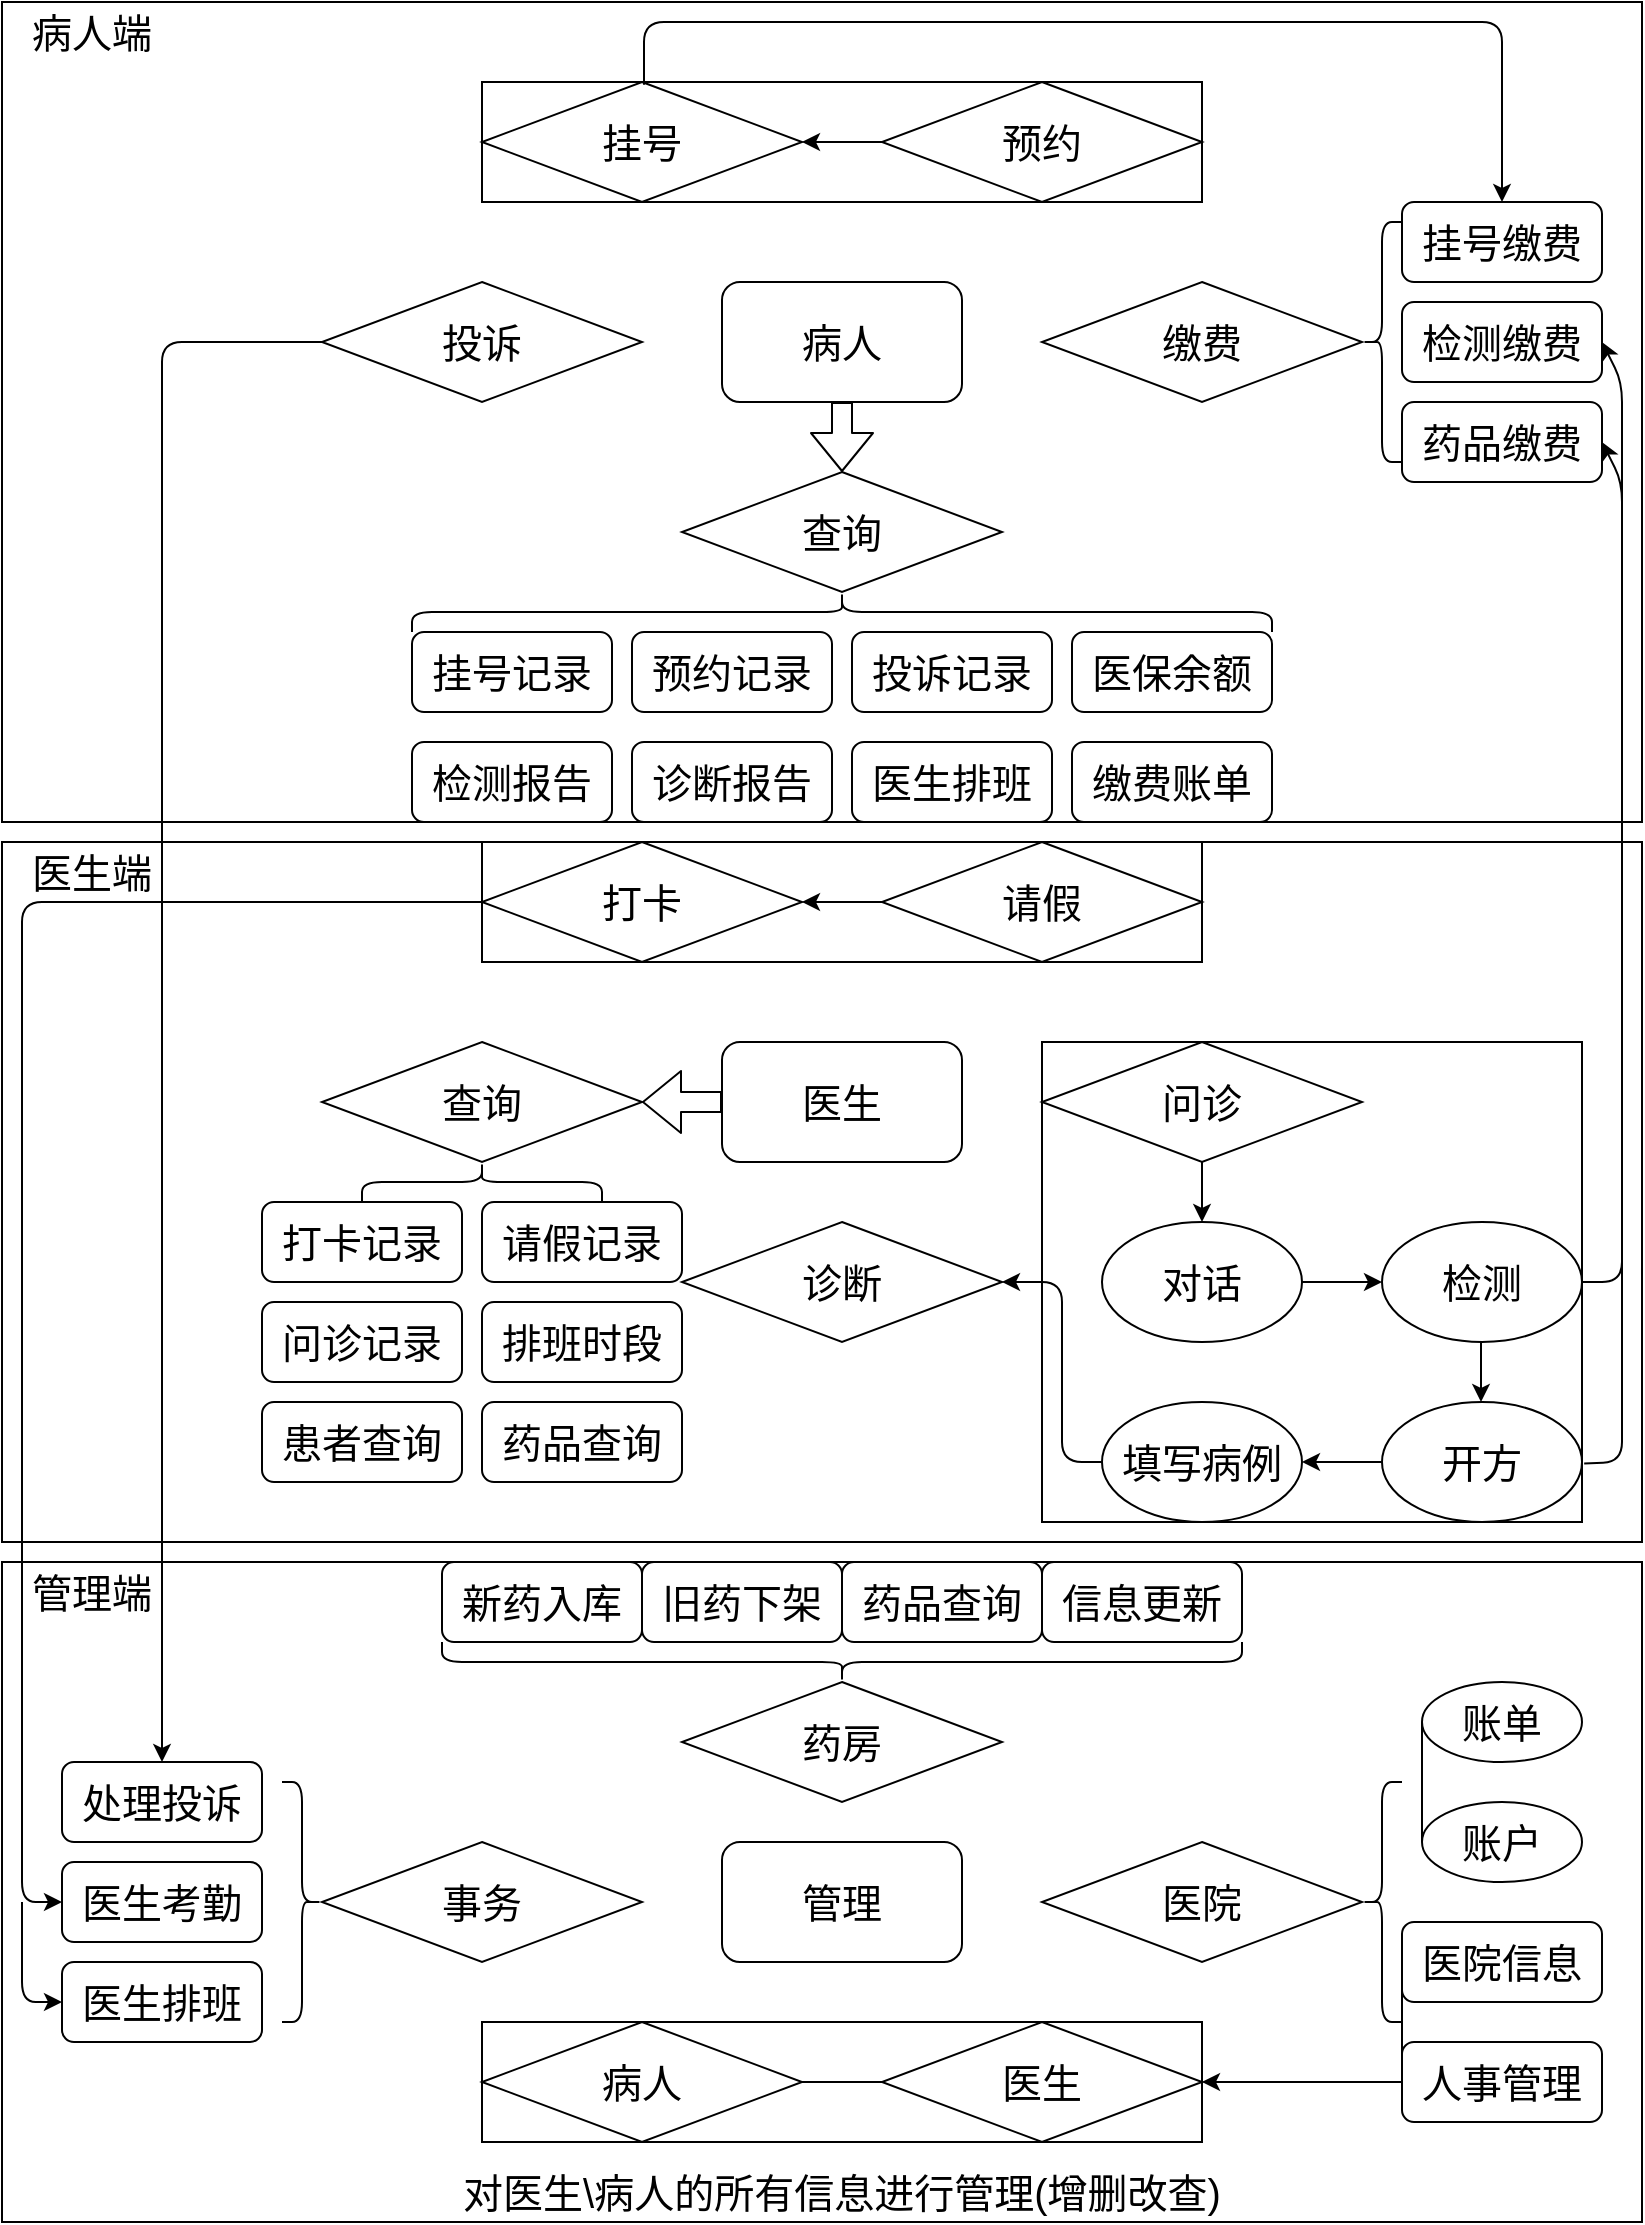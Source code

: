 <mxfile>
    <diagram id="hOXahTLIqE430J9RqtRj" name="第 1 页">
        <mxGraphModel dx="930" dy="659" grid="1" gridSize="10" guides="1" tooltips="1" connect="1" arrows="1" fold="1" page="1" pageScale="1" pageWidth="827" pageHeight="1169" math="0" shadow="0">
            <root>
                <mxCell id="0"/>
                <mxCell id="1" parent="0"/>
                <mxCell id="366" value="&lt;font style=&quot;font-size: 20px;&quot;&gt;病人&lt;/font&gt;" style="rounded=1;whiteSpace=wrap;html=1;fontFamily=Helvetica;" parent="1" vertex="1">
                    <mxGeometry x="360" y="170" width="120" height="60" as="geometry"/>
                </mxCell>
                <mxCell id="367" value="挂号" style="rhombus;whiteSpace=wrap;html=1;fontFamily=Helvetica;fontSize=20;" parent="1" vertex="1">
                    <mxGeometry x="240" y="70" width="160" height="60" as="geometry"/>
                </mxCell>
                <mxCell id="368" value="预约" style="rhombus;whiteSpace=wrap;html=1;fontFamily=Helvetica;fontSize=20;" parent="1" vertex="1">
                    <mxGeometry x="440" y="70" width="160" height="60" as="geometry"/>
                </mxCell>
                <mxCell id="369" value="缴费" style="rhombus;whiteSpace=wrap;html=1;fontFamily=Helvetica;fontSize=20;" parent="1" vertex="1">
                    <mxGeometry x="520" y="170" width="160" height="60" as="geometry"/>
                </mxCell>
                <mxCell id="370" value="查询" style="rhombus;whiteSpace=wrap;html=1;fontFamily=Helvetica;fontSize=20;" parent="1" vertex="1">
                    <mxGeometry x="340" y="265" width="160" height="60" as="geometry"/>
                </mxCell>
                <mxCell id="371" value="&lt;font style=&quot;font-size: 20px;&quot;&gt;医生&lt;/font&gt;" style="rounded=1;whiteSpace=wrap;html=1;fontFamily=Helvetica;" parent="1" vertex="1">
                    <mxGeometry x="360" y="550" width="120" height="60" as="geometry"/>
                </mxCell>
                <mxCell id="372" value="打卡" style="rhombus;whiteSpace=wrap;html=1;fontFamily=Helvetica;fontSize=20;" parent="1" vertex="1">
                    <mxGeometry x="240" y="450" width="160" height="60" as="geometry"/>
                </mxCell>
                <mxCell id="373" value="诊断" style="rhombus;whiteSpace=wrap;html=1;fontFamily=Helvetica;fontSize=20;" parent="1" vertex="1">
                    <mxGeometry x="340" y="640" width="160" height="60" as="geometry"/>
                </mxCell>
                <mxCell id="374" value="请假" style="rhombus;whiteSpace=wrap;html=1;fontFamily=Helvetica;fontSize=20;" parent="1" vertex="1">
                    <mxGeometry x="440" y="450" width="160" height="60" as="geometry"/>
                </mxCell>
                <mxCell id="375" value="查询" style="rhombus;whiteSpace=wrap;html=1;fontFamily=Helvetica;fontSize=20;" parent="1" vertex="1">
                    <mxGeometry x="160" y="550" width="160" height="60" as="geometry"/>
                </mxCell>
                <mxCell id="376" value="&lt;font style=&quot;font-size: 20px;&quot;&gt;管理&lt;/font&gt;" style="rounded=1;whiteSpace=wrap;html=1;fontFamily=Helvetica;" parent="1" vertex="1">
                    <mxGeometry x="360" y="950" width="120" height="60" as="geometry"/>
                </mxCell>
                <mxCell id="377" value="药房" style="rhombus;whiteSpace=wrap;html=1;fontFamily=Helvetica;fontSize=20;" parent="1" vertex="1">
                    <mxGeometry x="340" y="870" width="160" height="60" as="geometry"/>
                </mxCell>
                <mxCell id="378" value="医生" style="rhombus;whiteSpace=wrap;html=1;fontFamily=Helvetica;fontSize=20;" parent="1" vertex="1">
                    <mxGeometry x="440" y="1040" width="160" height="60" as="geometry"/>
                </mxCell>
                <mxCell id="379" value="病人" style="rhombus;whiteSpace=wrap;html=1;fontFamily=Helvetica;fontSize=20;" parent="1" vertex="1">
                    <mxGeometry x="240" y="1040" width="160" height="60" as="geometry"/>
                </mxCell>
                <mxCell id="386" value="投诉" style="rhombus;whiteSpace=wrap;html=1;fontFamily=Helvetica;fontSize=20;" parent="1" vertex="1">
                    <mxGeometry x="160" y="170" width="160" height="60" as="geometry"/>
                </mxCell>
                <mxCell id="387" value="问诊" style="rhombus;whiteSpace=wrap;html=1;fontFamily=Helvetica;fontSize=20;" parent="1" vertex="1">
                    <mxGeometry x="520" y="550" width="160" height="60" as="geometry"/>
                </mxCell>
                <mxCell id="438" value="事务" style="rhombus;whiteSpace=wrap;html=1;fontFamily=Helvetica;fontSize=20;" parent="1" vertex="1">
                    <mxGeometry x="160" y="950" width="160" height="60" as="geometry"/>
                </mxCell>
                <mxCell id="439" value="医院" style="rhombus;whiteSpace=wrap;html=1;fontFamily=Helvetica;fontSize=20;" parent="1" vertex="1">
                    <mxGeometry x="520" y="950" width="160" height="60" as="geometry"/>
                </mxCell>
                <mxCell id="440" value="" style="endArrow=classic;html=1;fontFamily=Helvetica;entryX=1;entryY=0.5;entryDx=0;entryDy=0;" parent="1" source="368" target="367" edge="1">
                    <mxGeometry width="50" height="50" relative="1" as="geometry">
                        <mxPoint x="440" y="60" as="sourcePoint"/>
                        <mxPoint x="490" y="10" as="targetPoint"/>
                    </mxGeometry>
                </mxCell>
                <mxCell id="441" value="" style="shape=curlyBracket;whiteSpace=wrap;html=1;rounded=1;flipH=1;labelPosition=right;verticalLabelPosition=middle;align=left;verticalAlign=middle;fontFamily=Helvetica;" parent="1" vertex="1">
                    <mxGeometry x="140" y="920" width="20" height="120" as="geometry"/>
                </mxCell>
                <mxCell id="443" value="&lt;font style=&quot;font-size: 20px;&quot;&gt;处理投诉&lt;/font&gt;" style="rounded=1;whiteSpace=wrap;html=1;fontFamily=Helvetica;fontSize=20;" parent="1" vertex="1">
                    <mxGeometry x="30" y="910" width="100" height="40" as="geometry"/>
                </mxCell>
                <mxCell id="444" value="&lt;font style=&quot;font-size: 20px;&quot;&gt;医生考勤&lt;/font&gt;" style="rounded=1;whiteSpace=wrap;html=1;fontFamily=Helvetica;fontSize=20;" parent="1" vertex="1">
                    <mxGeometry x="30" y="960" width="100" height="40" as="geometry"/>
                </mxCell>
                <mxCell id="445" value="&lt;font style=&quot;font-size: 20px;&quot;&gt;医生排班&lt;/font&gt;" style="rounded=1;whiteSpace=wrap;html=1;fontFamily=Helvetica;fontSize=20;" parent="1" vertex="1">
                    <mxGeometry x="30" y="1010" width="100" height="40" as="geometry"/>
                </mxCell>
                <mxCell id="446" value="" style="endArrow=classic;html=1;fontFamily=Helvetica;fontSize=20;exitX=0;exitY=0.5;exitDx=0;exitDy=0;entryX=0.5;entryY=0;entryDx=0;entryDy=0;" parent="1" source="386" target="443" edge="1">
                    <mxGeometry width="50" height="50" relative="1" as="geometry">
                        <mxPoint x="390" y="560" as="sourcePoint"/>
                        <mxPoint x="440" y="510" as="targetPoint"/>
                        <Array as="points">
                            <mxPoint x="80" y="200"/>
                        </Array>
                    </mxGeometry>
                </mxCell>
                <mxCell id="448" value="" style="endArrow=classic;html=1;fontFamily=Helvetica;fontSize=20;exitX=0;exitY=0.5;exitDx=0;exitDy=0;entryX=1;entryY=0.5;entryDx=0;entryDy=0;" parent="1" source="374" target="372" edge="1">
                    <mxGeometry width="50" height="50" relative="1" as="geometry">
                        <mxPoint x="390" y="450" as="sourcePoint"/>
                        <mxPoint x="440" y="400" as="targetPoint"/>
                    </mxGeometry>
                </mxCell>
                <mxCell id="449" value="" style="endArrow=classic;html=1;fontFamily=Helvetica;fontSize=20;exitX=0;exitY=0.5;exitDx=0;exitDy=0;entryX=0;entryY=0.5;entryDx=0;entryDy=0;" parent="1" source="372" target="444" edge="1">
                    <mxGeometry width="50" height="50" relative="1" as="geometry">
                        <mxPoint x="390" y="750" as="sourcePoint"/>
                        <mxPoint x="440" y="700" as="targetPoint"/>
                        <Array as="points">
                            <mxPoint x="10" y="480"/>
                            <mxPoint x="10" y="980"/>
                        </Array>
                    </mxGeometry>
                </mxCell>
                <mxCell id="450" value="" style="rounded=0;whiteSpace=wrap;html=1;fontFamily=Helvetica;fontSize=20;fillColor=none;" parent="1" vertex="1">
                    <mxGeometry x="240" y="70" width="360" height="60" as="geometry"/>
                </mxCell>
                <mxCell id="451" value="" style="rounded=0;whiteSpace=wrap;html=1;fontFamily=Helvetica;fontSize=20;fillColor=none;" parent="1" vertex="1">
                    <mxGeometry x="240" y="450" width="360" height="60" as="geometry"/>
                </mxCell>
                <mxCell id="452" value="" style="endArrow=classic;html=1;fontFamily=Helvetica;fontSize=20;entryX=0;entryY=0.5;entryDx=0;entryDy=0;" parent="1" target="445" edge="1">
                    <mxGeometry width="50" height="50" relative="1" as="geometry">
                        <mxPoint x="10" y="980" as="sourcePoint"/>
                        <mxPoint x="410" y="850" as="targetPoint"/>
                        <Array as="points">
                            <mxPoint x="10" y="1030"/>
                        </Array>
                    </mxGeometry>
                </mxCell>
                <mxCell id="453" value="" style="rounded=0;whiteSpace=wrap;html=1;fontFamily=Helvetica;fontSize=20;fillColor=none;" parent="1" vertex="1">
                    <mxGeometry x="240" y="1040" width="360" height="60" as="geometry"/>
                </mxCell>
                <mxCell id="460" value="" style="endArrow=classic;html=1;fontFamily=Helvetica;fontSize=20;exitX=0.5;exitY=1;exitDx=0;exitDy=0;" parent="1" source="387" edge="1">
                    <mxGeometry width="50" height="50" relative="1" as="geometry">
                        <mxPoint x="360" y="760" as="sourcePoint"/>
                        <mxPoint x="600" y="640" as="targetPoint"/>
                    </mxGeometry>
                </mxCell>
                <mxCell id="461" value="对话" style="ellipse;whiteSpace=wrap;html=1;fontFamily=Helvetica;fontSize=20;" parent="1" vertex="1">
                    <mxGeometry x="550" y="640" width="100" height="60" as="geometry"/>
                </mxCell>
                <mxCell id="462" value="" style="endArrow=classic;html=1;fontFamily=Helvetica;fontSize=20;exitX=1;exitY=0.5;exitDx=0;exitDy=0;entryX=0;entryY=0.5;entryDx=0;entryDy=0;" parent="1" source="461" target="463" edge="1">
                    <mxGeometry width="50" height="50" relative="1" as="geometry">
                        <mxPoint x="700" y="680" as="sourcePoint"/>
                        <mxPoint x="690" y="670" as="targetPoint"/>
                    </mxGeometry>
                </mxCell>
                <mxCell id="463" value="检测" style="ellipse;whiteSpace=wrap;html=1;fontFamily=Helvetica;fontSize=20;" parent="1" vertex="1">
                    <mxGeometry x="690" y="640" width="100" height="60" as="geometry"/>
                </mxCell>
                <mxCell id="464" value="开方" style="ellipse;whiteSpace=wrap;html=1;fontFamily=Helvetica;fontSize=20;" parent="1" vertex="1">
                    <mxGeometry x="690" y="730" width="100" height="60" as="geometry"/>
                </mxCell>
                <mxCell id="466" value="" style="endArrow=classic;html=1;fontFamily=Helvetica;fontSize=20;exitX=0.5;exitY=1;exitDx=0;exitDy=0;" parent="1" edge="1">
                    <mxGeometry width="50" height="50" relative="1" as="geometry">
                        <mxPoint x="739.5" y="700" as="sourcePoint"/>
                        <mxPoint x="739.5" y="730" as="targetPoint"/>
                    </mxGeometry>
                </mxCell>
                <mxCell id="467" value="" style="endArrow=classic;html=1;fontFamily=Helvetica;fontSize=20;exitX=0;exitY=0.5;exitDx=0;exitDy=0;entryX=1;entryY=0.5;entryDx=0;entryDy=0;" parent="1" source="464" target="468" edge="1">
                    <mxGeometry width="50" height="50" relative="1" as="geometry">
                        <mxPoint x="650" y="750" as="sourcePoint"/>
                        <mxPoint x="650" y="760" as="targetPoint"/>
                    </mxGeometry>
                </mxCell>
                <mxCell id="468" value="填写病例" style="ellipse;whiteSpace=wrap;html=1;fontFamily=Helvetica;fontSize=20;" parent="1" vertex="1">
                    <mxGeometry x="550" y="730" width="100" height="60" as="geometry"/>
                </mxCell>
                <mxCell id="469" value="" style="rounded=0;whiteSpace=wrap;html=1;fontFamily=Helvetica;fontSize=20;fillColor=none;" parent="1" vertex="1">
                    <mxGeometry x="520" y="550" width="270" height="240" as="geometry"/>
                </mxCell>
                <mxCell id="471" value="" style="shape=curlyBracket;whiteSpace=wrap;html=1;rounded=1;labelPosition=left;verticalLabelPosition=middle;align=right;verticalAlign=middle;fontFamily=Helvetica;fontSize=20;" parent="1" vertex="1">
                    <mxGeometry x="680" y="140" width="20" height="120" as="geometry"/>
                </mxCell>
                <mxCell id="472" value="&lt;font style=&quot;font-size: 20px;&quot;&gt;挂号缴费&lt;/font&gt;" style="rounded=1;whiteSpace=wrap;html=1;fontFamily=Helvetica;fontSize=20;" parent="1" vertex="1">
                    <mxGeometry x="700" y="130" width="100" height="40" as="geometry"/>
                </mxCell>
                <mxCell id="473" value="&lt;font style=&quot;font-size: 20px;&quot;&gt;检测缴费&lt;/font&gt;" style="rounded=1;whiteSpace=wrap;html=1;fontFamily=Helvetica;fontSize=20;" parent="1" vertex="1">
                    <mxGeometry x="700" y="180" width="100" height="40" as="geometry"/>
                </mxCell>
                <mxCell id="474" value="&lt;font style=&quot;font-size: 20px;&quot;&gt;药品缴费&lt;/font&gt;" style="rounded=1;whiteSpace=wrap;html=1;fontFamily=Helvetica;fontSize=20;" parent="1" vertex="1">
                    <mxGeometry x="700" y="230" width="100" height="40" as="geometry"/>
                </mxCell>
                <mxCell id="475" value="" style="endArrow=classic;html=1;fontFamily=Helvetica;fontSize=20;exitX=0.225;exitY=0.022;exitDx=0;exitDy=0;exitPerimeter=0;entryX=0.5;entryY=0;entryDx=0;entryDy=0;" parent="1" source="450" target="472" edge="1">
                    <mxGeometry width="50" height="50" relative="1" as="geometry">
                        <mxPoint x="360" y="240" as="sourcePoint"/>
                        <mxPoint x="410" y="190" as="targetPoint"/>
                        <Array as="points">
                            <mxPoint x="321" y="40"/>
                            <mxPoint x="750" y="40"/>
                        </Array>
                    </mxGeometry>
                </mxCell>
                <mxCell id="476" value="" style="endArrow=classic;html=1;fontFamily=Helvetica;fontSize=20;exitX=1;exitY=0.5;exitDx=0;exitDy=0;entryX=1;entryY=0.5;entryDx=0;entryDy=0;" parent="1" source="469" target="473" edge="1">
                    <mxGeometry width="50" height="50" relative="1" as="geometry">
                        <mxPoint x="360" y="560" as="sourcePoint"/>
                        <mxPoint x="410" y="510" as="targetPoint"/>
                        <Array as="points">
                            <mxPoint x="810" y="670"/>
                            <mxPoint x="810" y="220"/>
                        </Array>
                    </mxGeometry>
                </mxCell>
                <mxCell id="477" value="" style="endArrow=classic;html=1;fontFamily=Helvetica;fontSize=20;exitX=1.004;exitY=0.878;exitDx=0;exitDy=0;exitPerimeter=0;entryX=1;entryY=0.5;entryDx=0;entryDy=0;" parent="1" source="469" target="474" edge="1">
                    <mxGeometry width="50" height="50" relative="1" as="geometry">
                        <mxPoint x="420" y="460" as="sourcePoint"/>
                        <mxPoint x="470" y="410" as="targetPoint"/>
                        <Array as="points">
                            <mxPoint x="810" y="760"/>
                            <mxPoint x="810" y="270"/>
                        </Array>
                    </mxGeometry>
                </mxCell>
                <mxCell id="478" value="" style="shape=curlyBracket;whiteSpace=wrap;html=1;rounded=1;flipH=1;labelPosition=right;verticalLabelPosition=middle;align=left;verticalAlign=middle;fontFamily=Helvetica;fontSize=20;rotation=90;" parent="1" vertex="1">
                    <mxGeometry x="410" y="660" width="20" height="400" as="geometry"/>
                </mxCell>
                <mxCell id="479" value="&lt;font style=&quot;font-size: 20px;&quot;&gt;新药入库&lt;/font&gt;" style="rounded=1;whiteSpace=wrap;html=1;fontFamily=Helvetica;fontSize=20;" parent="1" vertex="1">
                    <mxGeometry x="220" y="810" width="100" height="40" as="geometry"/>
                </mxCell>
                <mxCell id="480" value="&lt;font style=&quot;font-size: 20px;&quot;&gt;旧药下架&lt;/font&gt;" style="rounded=1;whiteSpace=wrap;html=1;fontFamily=Helvetica;fontSize=20;" parent="1" vertex="1">
                    <mxGeometry x="320" y="810" width="100" height="40" as="geometry"/>
                </mxCell>
                <mxCell id="481" value="&lt;font style=&quot;font-size: 20px;&quot;&gt;信息更新&lt;/font&gt;" style="rounded=1;whiteSpace=wrap;html=1;fontFamily=Helvetica;fontSize=20;" parent="1" vertex="1">
                    <mxGeometry x="520" y="810" width="100" height="40" as="geometry"/>
                </mxCell>
                <mxCell id="482" value="&lt;font style=&quot;font-size: 20px;&quot;&gt;药品查询&lt;/font&gt;" style="rounded=1;whiteSpace=wrap;html=1;fontFamily=Helvetica;fontSize=20;" parent="1" vertex="1">
                    <mxGeometry x="420" y="810" width="100" height="40" as="geometry"/>
                </mxCell>
                <mxCell id="483" value="" style="shape=curlyBracket;whiteSpace=wrap;html=1;rounded=1;labelPosition=left;verticalLabelPosition=middle;align=right;verticalAlign=middle;fontFamily=Helvetica;fontSize=20;" parent="1" vertex="1">
                    <mxGeometry x="680" y="920" width="20" height="120" as="geometry"/>
                </mxCell>
                <mxCell id="487" value="账单" style="ellipse;whiteSpace=wrap;html=1;fontFamily=Helvetica;fontSize=20;" parent="1" vertex="1">
                    <mxGeometry x="710" y="870" width="80" height="40" as="geometry"/>
                </mxCell>
                <mxCell id="489" value="账户" style="ellipse;whiteSpace=wrap;html=1;fontFamily=Helvetica;fontSize=20;" parent="1" vertex="1">
                    <mxGeometry x="710" y="930" width="80" height="40" as="geometry"/>
                </mxCell>
                <mxCell id="490" value="" style="endArrow=none;html=1;fontFamily=Helvetica;fontSize=20;entryX=0;entryY=0.5;entryDx=0;entryDy=0;exitX=0;exitY=0.5;exitDx=0;exitDy=0;" parent="1" source="489" target="487" edge="1">
                    <mxGeometry width="50" height="50" relative="1" as="geometry">
                        <mxPoint x="430" y="1000" as="sourcePoint"/>
                        <mxPoint x="480" y="950" as="targetPoint"/>
                    </mxGeometry>
                </mxCell>
                <mxCell id="491" value="&lt;font style=&quot;font-size: 20px;&quot;&gt;医院信息&lt;/font&gt;" style="rounded=1;whiteSpace=wrap;html=1;fontFamily=Helvetica;fontSize=20;" parent="1" vertex="1">
                    <mxGeometry x="700" y="990" width="100" height="40" as="geometry"/>
                </mxCell>
                <mxCell id="492" value="&lt;font style=&quot;font-size: 20px;&quot;&gt;人事管理&lt;/font&gt;" style="rounded=1;whiteSpace=wrap;html=1;fontFamily=Helvetica;fontSize=20;" parent="1" vertex="1">
                    <mxGeometry x="700" y="1050" width="100" height="40" as="geometry"/>
                </mxCell>
                <mxCell id="493" value="" style="endArrow=none;html=1;fontFamily=Helvetica;fontSize=20;entryX=0;entryY=0.5;entryDx=0;entryDy=0;exitX=0;exitY=0.5;exitDx=0;exitDy=0;" parent="1" source="492" target="491" edge="1">
                    <mxGeometry width="50" height="50" relative="1" as="geometry">
                        <mxPoint x="430" y="1100" as="sourcePoint"/>
                        <mxPoint x="480" y="1050" as="targetPoint"/>
                    </mxGeometry>
                </mxCell>
                <mxCell id="494" value="" style="shape=curlyBracket;whiteSpace=wrap;html=1;rounded=1;labelPosition=left;verticalLabelPosition=middle;align=right;verticalAlign=middle;fontFamily=Helvetica;fontSize=20;rotation=90;" parent="1" vertex="1">
                    <mxGeometry x="410" y="120" width="20" height="430" as="geometry"/>
                </mxCell>
                <mxCell id="495" value="&lt;font style=&quot;font-size: 20px;&quot;&gt;挂号记录&lt;/font&gt;" style="rounded=1;whiteSpace=wrap;html=1;fontFamily=Helvetica;fontSize=20;" parent="1" vertex="1">
                    <mxGeometry x="205" y="345" width="100" height="40" as="geometry"/>
                </mxCell>
                <mxCell id="496" value="&lt;font style=&quot;font-size: 20px;&quot;&gt;预约记录&lt;/font&gt;" style="rounded=1;whiteSpace=wrap;html=1;fontFamily=Helvetica;fontSize=20;" parent="1" vertex="1">
                    <mxGeometry x="315" y="345" width="100" height="40" as="geometry"/>
                </mxCell>
                <mxCell id="497" value="&lt;font style=&quot;font-size: 20px;&quot;&gt;投诉记录&lt;/font&gt;" style="rounded=1;whiteSpace=wrap;html=1;fontFamily=Helvetica;fontSize=20;" parent="1" vertex="1">
                    <mxGeometry x="425" y="345" width="100" height="40" as="geometry"/>
                </mxCell>
                <mxCell id="498" value="&lt;font style=&quot;font-size: 20px;&quot;&gt;医保余额&lt;/font&gt;" style="rounded=1;whiteSpace=wrap;html=1;fontFamily=Helvetica;fontSize=20;" parent="1" vertex="1">
                    <mxGeometry x="535" y="345" width="100" height="40" as="geometry"/>
                </mxCell>
                <mxCell id="499" value="&lt;font style=&quot;font-size: 20px;&quot;&gt;检测报告&lt;/font&gt;" style="rounded=1;whiteSpace=wrap;html=1;fontFamily=Helvetica;fontSize=20;" parent="1" vertex="1">
                    <mxGeometry x="205" y="400" width="100" height="40" as="geometry"/>
                </mxCell>
                <mxCell id="500" value="&lt;font style=&quot;font-size: 20px;&quot;&gt;诊断报告&lt;/font&gt;" style="rounded=1;whiteSpace=wrap;html=1;fontFamily=Helvetica;fontSize=20;" parent="1" vertex="1">
                    <mxGeometry x="315" y="400" width="100" height="40" as="geometry"/>
                </mxCell>
                <mxCell id="501" value="&lt;font style=&quot;font-size: 20px;&quot;&gt;医生排班&lt;/font&gt;" style="rounded=1;whiteSpace=wrap;html=1;fontFamily=Helvetica;fontSize=20;" parent="1" vertex="1">
                    <mxGeometry x="425" y="400" width="100" height="40" as="geometry"/>
                </mxCell>
                <mxCell id="502" value="&lt;font style=&quot;font-size: 20px;&quot;&gt;缴费账单&lt;/font&gt;" style="rounded=1;whiteSpace=wrap;html=1;fontFamily=Helvetica;fontSize=20;" parent="1" vertex="1">
                    <mxGeometry x="535" y="400" width="100" height="40" as="geometry"/>
                </mxCell>
                <mxCell id="503" value="" style="shape=flexArrow;endArrow=classic;html=1;fontFamily=Helvetica;fontSize=20;exitX=0.5;exitY=1;exitDx=0;exitDy=0;entryX=0.5;entryY=0;entryDx=0;entryDy=0;" parent="1" source="366" target="370" edge="1">
                    <mxGeometry width="50" height="50" relative="1" as="geometry">
                        <mxPoint x="430" y="460" as="sourcePoint"/>
                        <mxPoint x="480" y="410" as="targetPoint"/>
                    </mxGeometry>
                </mxCell>
                <mxCell id="504" value="" style="rounded=0;whiteSpace=wrap;html=1;fontFamily=Helvetica;fontSize=20;fillColor=none;" parent="1" vertex="1">
                    <mxGeometry y="30" width="820" height="410" as="geometry"/>
                </mxCell>
                <mxCell id="505" value="病人端" style="text;html=1;strokeColor=none;fillColor=none;align=center;verticalAlign=middle;whiteSpace=wrap;rounded=0;fontFamily=Helvetica;fontSize=20;" parent="1" vertex="1">
                    <mxGeometry x="10" y="30" width="70" height="30" as="geometry"/>
                </mxCell>
                <mxCell id="506" value="" style="shape=curlyBracket;whiteSpace=wrap;html=1;rounded=1;flipH=1;labelPosition=right;verticalLabelPosition=middle;align=left;verticalAlign=middle;fontFamily=Helvetica;fontSize=20;rotation=-90;" parent="1" vertex="1">
                    <mxGeometry x="230" y="560" width="20" height="120" as="geometry"/>
                </mxCell>
                <mxCell id="507" value="&lt;font style=&quot;font-size: 20px;&quot;&gt;打卡记录&lt;/font&gt;" style="rounded=1;whiteSpace=wrap;html=1;fontFamily=Helvetica;fontSize=20;" parent="1" vertex="1">
                    <mxGeometry x="130" y="630" width="100" height="40" as="geometry"/>
                </mxCell>
                <mxCell id="508" value="&lt;font style=&quot;font-size: 20px;&quot;&gt;请假记录&lt;/font&gt;" style="rounded=1;whiteSpace=wrap;html=1;fontFamily=Helvetica;fontSize=20;" parent="1" vertex="1">
                    <mxGeometry x="240" y="630" width="100" height="40" as="geometry"/>
                </mxCell>
                <mxCell id="509" value="&lt;font style=&quot;font-size: 20px;&quot;&gt;问诊记录&lt;/font&gt;" style="rounded=1;whiteSpace=wrap;html=1;fontFamily=Helvetica;fontSize=20;" parent="1" vertex="1">
                    <mxGeometry x="130" y="680" width="100" height="40" as="geometry"/>
                </mxCell>
                <mxCell id="510" value="&lt;font style=&quot;font-size: 20px;&quot;&gt;排班时段&lt;/font&gt;" style="rounded=1;whiteSpace=wrap;html=1;fontFamily=Helvetica;fontSize=20;" parent="1" vertex="1">
                    <mxGeometry x="240" y="680" width="100" height="40" as="geometry"/>
                </mxCell>
                <mxCell id="511" value="&lt;font style=&quot;font-size: 20px;&quot;&gt;患者查询&lt;/font&gt;" style="rounded=1;whiteSpace=wrap;html=1;fontFamily=Helvetica;fontSize=20;" parent="1" vertex="1">
                    <mxGeometry x="130" y="730" width="100" height="40" as="geometry"/>
                </mxCell>
                <mxCell id="513" value="&lt;font style=&quot;font-size: 20px;&quot;&gt;药品查询&lt;/font&gt;" style="rounded=1;whiteSpace=wrap;html=1;fontFamily=Helvetica;fontSize=20;" parent="1" vertex="1">
                    <mxGeometry x="240" y="730" width="100" height="40" as="geometry"/>
                </mxCell>
                <mxCell id="514" value="" style="rounded=0;whiteSpace=wrap;html=1;fontFamily=Helvetica;fontSize=20;fillColor=none;" parent="1" vertex="1">
                    <mxGeometry y="450" width="820" height="350" as="geometry"/>
                </mxCell>
                <mxCell id="518" value="医生端" style="text;html=1;strokeColor=none;fillColor=none;align=center;verticalAlign=middle;whiteSpace=wrap;rounded=0;fontFamily=Helvetica;fontSize=20;" parent="1" vertex="1">
                    <mxGeometry x="10" y="450" width="70" height="30" as="geometry"/>
                </mxCell>
                <mxCell id="519" value="对医生\病人的所有信息进行管理(增删改查)" style="text;html=1;strokeColor=none;fillColor=none;align=center;verticalAlign=middle;whiteSpace=wrap;rounded=0;fontFamily=Helvetica;fontSize=20;" parent="1" vertex="1">
                    <mxGeometry x="225" y="1110" width="390" height="30" as="geometry"/>
                </mxCell>
                <mxCell id="520" value="" style="rounded=0;whiteSpace=wrap;html=1;fontFamily=Helvetica;fontSize=20;fillColor=none;" parent="1" vertex="1">
                    <mxGeometry y="810" width="820" height="330" as="geometry"/>
                </mxCell>
                <mxCell id="522" value="管理端" style="text;html=1;strokeColor=none;fillColor=none;align=center;verticalAlign=middle;whiteSpace=wrap;rounded=0;fontFamily=Helvetica;fontSize=20;" parent="1" vertex="1">
                    <mxGeometry x="10" y="810" width="70" height="30" as="geometry"/>
                </mxCell>
                <mxCell id="523" value="" style="endArrow=none;html=1;fontFamily=Helvetica;fontSize=20;exitX=1;exitY=0.5;exitDx=0;exitDy=0;entryX=0;entryY=0.5;entryDx=0;entryDy=0;" parent="1" source="379" target="378" edge="1">
                    <mxGeometry width="50" height="50" relative="1" as="geometry">
                        <mxPoint x="420" y="1140" as="sourcePoint"/>
                        <mxPoint x="470" y="1090" as="targetPoint"/>
                    </mxGeometry>
                </mxCell>
                <mxCell id="525" value="" style="endArrow=classic;html=1;fontFamily=Helvetica;fontSize=20;entryX=1;entryY=0.5;entryDx=0;entryDy=0;" parent="1" target="378" edge="1">
                    <mxGeometry width="50" height="50" relative="1" as="geometry">
                        <mxPoint x="700" y="1070" as="sourcePoint"/>
                        <mxPoint x="730" y="1110" as="targetPoint"/>
                    </mxGeometry>
                </mxCell>
                <mxCell id="527" value="" style="shape=flexArrow;endArrow=classic;html=1;exitX=0;exitY=0.5;exitDx=0;exitDy=0;entryX=1;entryY=0.5;entryDx=0;entryDy=0;" parent="1" source="371" target="375" edge="1">
                    <mxGeometry width="50" height="50" relative="1" as="geometry">
                        <mxPoint x="390" y="660" as="sourcePoint"/>
                        <mxPoint x="440" y="610" as="targetPoint"/>
                    </mxGeometry>
                </mxCell>
                <mxCell id="528" value="" style="endArrow=classic;html=1;exitX=0;exitY=0.5;exitDx=0;exitDy=0;entryX=1;entryY=0.5;entryDx=0;entryDy=0;" edge="1" parent="1" source="468" target="373">
                    <mxGeometry width="50" height="50" relative="1" as="geometry">
                        <mxPoint x="490" y="740" as="sourcePoint"/>
                        <mxPoint x="440" y="510" as="targetPoint"/>
                        <Array as="points">
                            <mxPoint x="530" y="760"/>
                            <mxPoint x="530" y="670"/>
                        </Array>
                    </mxGeometry>
                </mxCell>
            </root>
        </mxGraphModel>
    </diagram>
</mxfile>